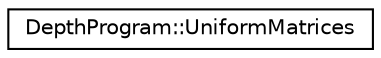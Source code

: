 digraph "Graphical Class Hierarchy"
{
 // INTERACTIVE_SVG=YES
 // LATEX_PDF_SIZE
  edge [fontname="Helvetica",fontsize="10",labelfontname="Helvetica",labelfontsize="10"];
  node [fontname="Helvetica",fontsize="10",shape=record];
  rankdir="LR";
  Node0 [label="DepthProgram::UniformMatrices",height=0.2,width=0.4,color="black", fillcolor="white", style="filled",URL="$struct_depth_program_1_1_uniform_matrices.html",tooltip=" "];
}
